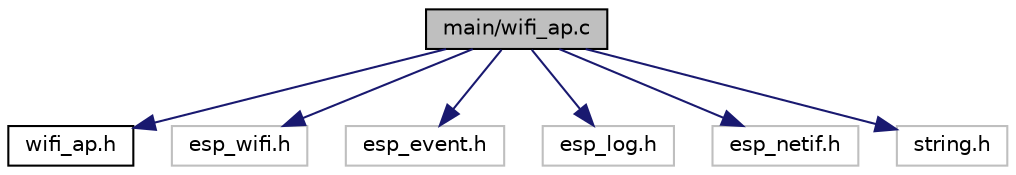 digraph "main/wifi_ap.c"
{
 // LATEX_PDF_SIZE
  edge [fontname="Helvetica",fontsize="10",labelfontname="Helvetica",labelfontsize="10"];
  node [fontname="Helvetica",fontsize="10",shape=record];
  Node1 [label="main/wifi_ap.c",height=0.2,width=0.4,color="black", fillcolor="grey75", style="filled", fontcolor="black",tooltip="WiFi Access Point Configuration and Management."];
  Node1 -> Node2 [color="midnightblue",fontsize="10",style="solid",fontname="Helvetica"];
  Node2 [label="wifi_ap.h",height=0.2,width=0.4,color="black", fillcolor="white", style="filled",URL="$wifi__ap_8h.html",tooltip="WiFi Access Point setup and configuration."];
  Node1 -> Node3 [color="midnightblue",fontsize="10",style="solid",fontname="Helvetica"];
  Node3 [label="esp_wifi.h",height=0.2,width=0.4,color="grey75", fillcolor="white", style="filled",tooltip=" "];
  Node1 -> Node4 [color="midnightblue",fontsize="10",style="solid",fontname="Helvetica"];
  Node4 [label="esp_event.h",height=0.2,width=0.4,color="grey75", fillcolor="white", style="filled",tooltip=" "];
  Node1 -> Node5 [color="midnightblue",fontsize="10",style="solid",fontname="Helvetica"];
  Node5 [label="esp_log.h",height=0.2,width=0.4,color="grey75", fillcolor="white", style="filled",tooltip=" "];
  Node1 -> Node6 [color="midnightblue",fontsize="10",style="solid",fontname="Helvetica"];
  Node6 [label="esp_netif.h",height=0.2,width=0.4,color="grey75", fillcolor="white", style="filled",tooltip=" "];
  Node1 -> Node7 [color="midnightblue",fontsize="10",style="solid",fontname="Helvetica"];
  Node7 [label="string.h",height=0.2,width=0.4,color="grey75", fillcolor="white", style="filled",tooltip=" "];
}
